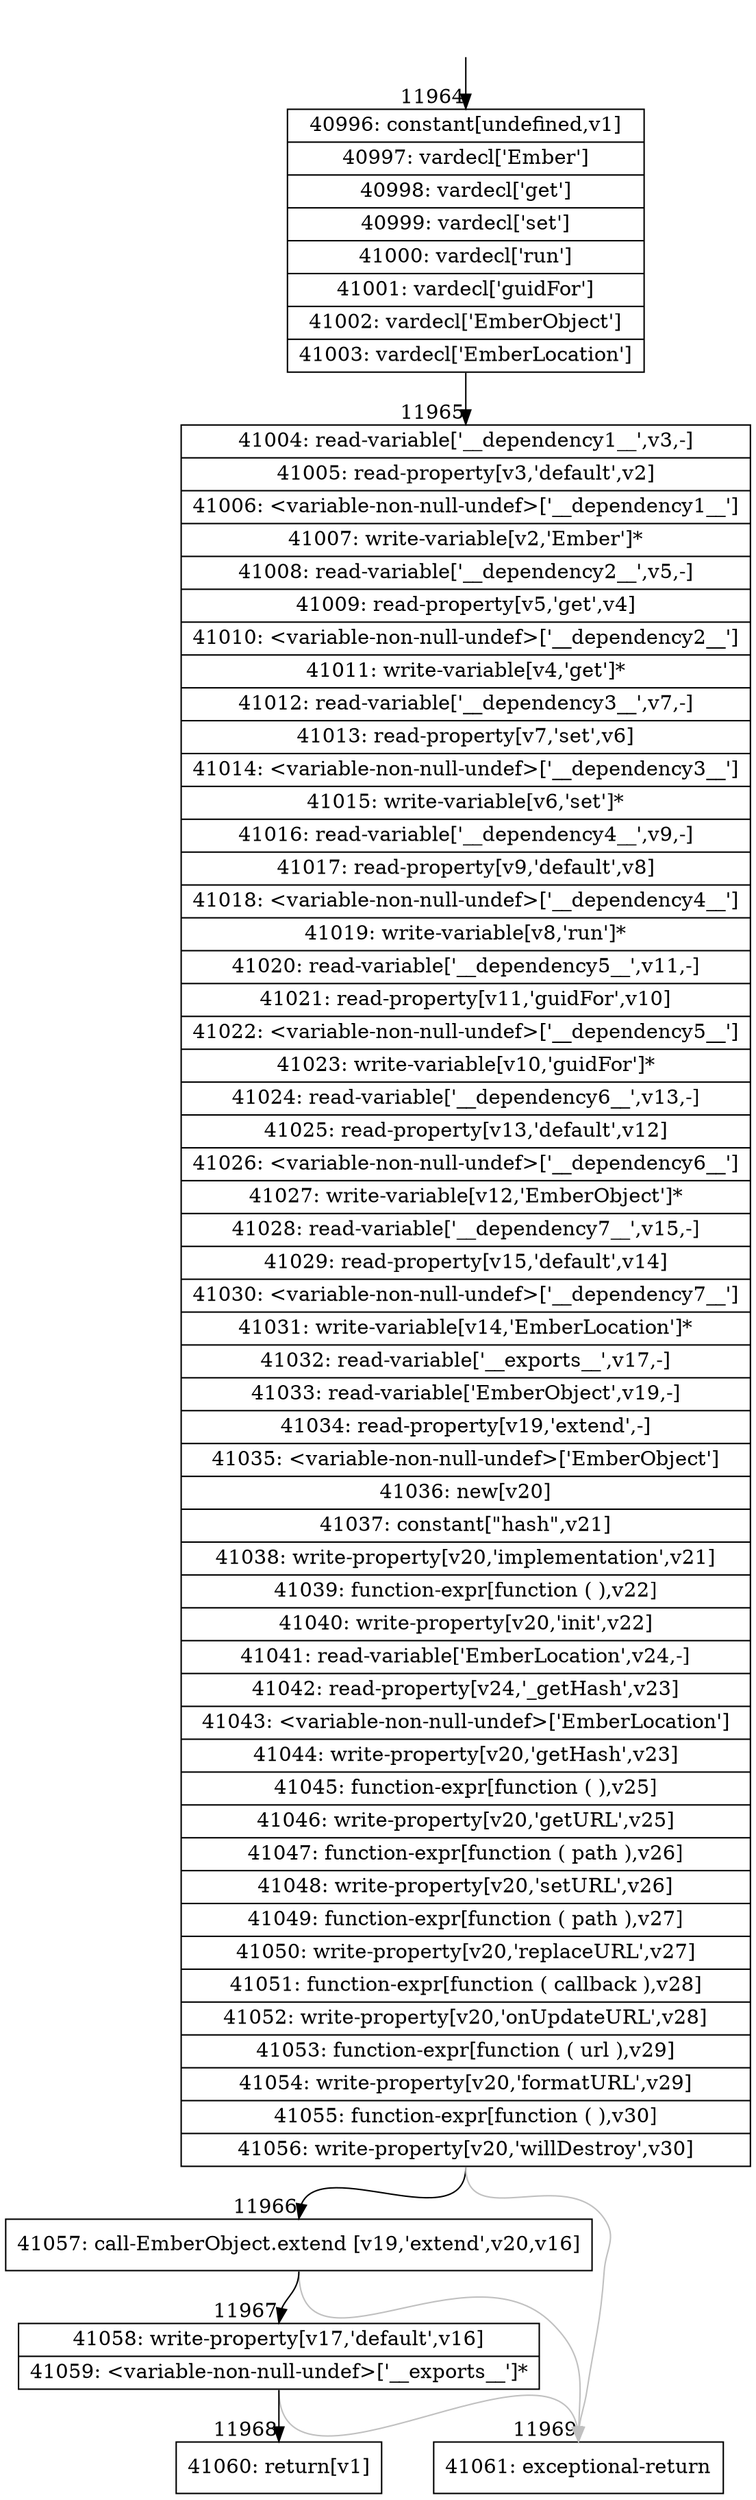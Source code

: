 digraph {
rankdir="TD"
BB_entry976[shape=none,label=""];
BB_entry976 -> BB11964 [tailport=s, headport=n, headlabel="    11964"]
BB11964 [shape=record label="{40996: constant[undefined,v1]|40997: vardecl['Ember']|40998: vardecl['get']|40999: vardecl['set']|41000: vardecl['run']|41001: vardecl['guidFor']|41002: vardecl['EmberObject']|41003: vardecl['EmberLocation']}" ] 
BB11964 -> BB11965 [tailport=s, headport=n, headlabel="      11965"]
BB11965 [shape=record label="{41004: read-variable['__dependency1__',v3,-]|41005: read-property[v3,'default',v2]|41006: \<variable-non-null-undef\>['__dependency1__']|41007: write-variable[v2,'Ember']*|41008: read-variable['__dependency2__',v5,-]|41009: read-property[v5,'get',v4]|41010: \<variable-non-null-undef\>['__dependency2__']|41011: write-variable[v4,'get']*|41012: read-variable['__dependency3__',v7,-]|41013: read-property[v7,'set',v6]|41014: \<variable-non-null-undef\>['__dependency3__']|41015: write-variable[v6,'set']*|41016: read-variable['__dependency4__',v9,-]|41017: read-property[v9,'default',v8]|41018: \<variable-non-null-undef\>['__dependency4__']|41019: write-variable[v8,'run']*|41020: read-variable['__dependency5__',v11,-]|41021: read-property[v11,'guidFor',v10]|41022: \<variable-non-null-undef\>['__dependency5__']|41023: write-variable[v10,'guidFor']*|41024: read-variable['__dependency6__',v13,-]|41025: read-property[v13,'default',v12]|41026: \<variable-non-null-undef\>['__dependency6__']|41027: write-variable[v12,'EmberObject']*|41028: read-variable['__dependency7__',v15,-]|41029: read-property[v15,'default',v14]|41030: \<variable-non-null-undef\>['__dependency7__']|41031: write-variable[v14,'EmberLocation']*|41032: read-variable['__exports__',v17,-]|41033: read-variable['EmberObject',v19,-]|41034: read-property[v19,'extend',-]|41035: \<variable-non-null-undef\>['EmberObject']|41036: new[v20]|41037: constant[\"hash\",v21]|41038: write-property[v20,'implementation',v21]|41039: function-expr[function ( ),v22]|41040: write-property[v20,'init',v22]|41041: read-variable['EmberLocation',v24,-]|41042: read-property[v24,'_getHash',v23]|41043: \<variable-non-null-undef\>['EmberLocation']|41044: write-property[v20,'getHash',v23]|41045: function-expr[function ( ),v25]|41046: write-property[v20,'getURL',v25]|41047: function-expr[function ( path ),v26]|41048: write-property[v20,'setURL',v26]|41049: function-expr[function ( path ),v27]|41050: write-property[v20,'replaceURL',v27]|41051: function-expr[function ( callback ),v28]|41052: write-property[v20,'onUpdateURL',v28]|41053: function-expr[function ( url ),v29]|41054: write-property[v20,'formatURL',v29]|41055: function-expr[function ( ),v30]|41056: write-property[v20,'willDestroy',v30]}" ] 
BB11965 -> BB11966 [tailport=s, headport=n, headlabel="      11966"]
BB11965 -> BB11969 [tailport=s, headport=n, color=gray, headlabel="      11969"]
BB11966 [shape=record label="{41057: call-EmberObject.extend [v19,'extend',v20,v16]}" ] 
BB11966 -> BB11967 [tailport=s, headport=n, headlabel="      11967"]
BB11966 -> BB11969 [tailport=s, headport=n, color=gray]
BB11967 [shape=record label="{41058: write-property[v17,'default',v16]|41059: \<variable-non-null-undef\>['__exports__']*}" ] 
BB11967 -> BB11968 [tailport=s, headport=n, headlabel="      11968"]
BB11967 -> BB11969 [tailport=s, headport=n, color=gray]
BB11968 [shape=record label="{41060: return[v1]}" ] 
BB11969 [shape=record label="{41061: exceptional-return}" ] 
//#$~ 22068
}
